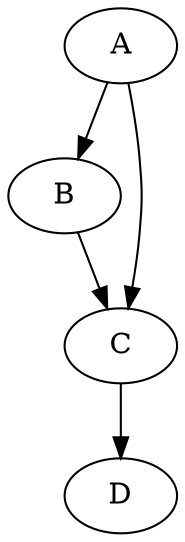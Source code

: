 digraph CanYouVote {

  A [type="integer" min="0" max="150" isStart="true" questionText="How old are you?" rule="{\"if\": [ {\">=\" : [ { \"var\" : \"answer\" }, 18 ] }, \"B\", \"C\" ] }"]
  B [type="boolean" questionText="Are you a US citizen?" rule="{\"if\": [ {\"==\" : [ { \"var\" : \"answer\" }, true ] }, \"D\", \"C\" ] }"]
  C [type="terminal" text="You cannot vote"]
  D [type="terminal" text="You can vote"]

  A -> B
  A -> C
  B -> C
  C -> D
}